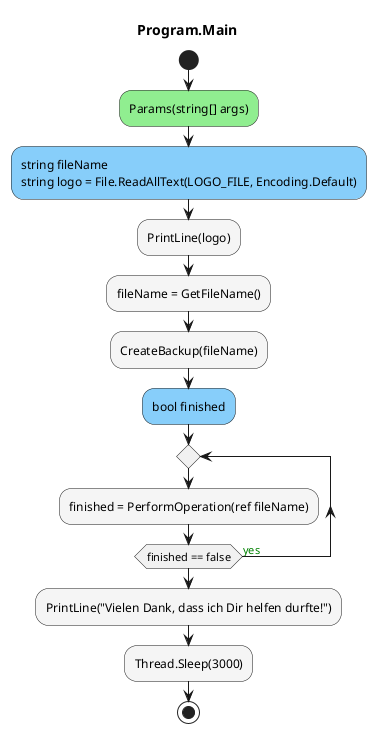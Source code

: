 @startuml Program.Main
title Program.Main
start
#LightGreen:Params(string[] args);
#LightSkyBlue:string fileName\nstring logo = File.ReadAllText(LOGO_FILE, Encoding.Default);
#WhiteSmoke:PrintLine(logo);
#WhiteSmoke:fileName = GetFileName();
#WhiteSmoke:CreateBackup(fileName);
#LightSkyBlue:bool finished;
repeat
        #WhiteSmoke:finished = PerformOperation(ref fileName);
repeat while (finished == false) is (<color:green>yes)
#WhiteSmoke:PrintLine("Vielen Dank, dass ich Dir helfen durfte!");
#WhiteSmoke:Thread.Sleep(3000);
stop
@enduml
